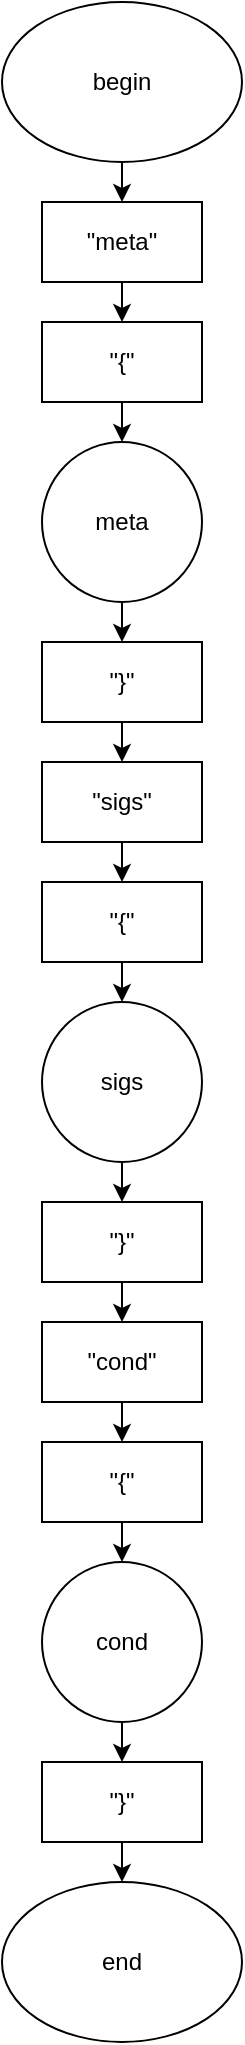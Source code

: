 <mxfile version="13.7.3" type="device"><diagram id="icege34jf1zQ6EvljC3Y" name="Страница 1"><mxGraphModel dx="1185" dy="685" grid="1" gridSize="10" guides="1" tooltips="1" connect="1" arrows="1" fold="1" page="1" pageScale="1" pageWidth="827" pageHeight="1169" math="0" shadow="0"><root><mxCell id="0"/><mxCell id="1" parent="0"/><mxCell id="cyXj8lNAo7ZEp0eibhiN-16" style="edgeStyle=orthogonalEdgeStyle;rounded=0;orthogonalLoop=1;jettySize=auto;html=1;exitX=0.5;exitY=1;exitDx=0;exitDy=0;entryX=0.5;entryY=0;entryDx=0;entryDy=0;" edge="1" parent="1" source="cyXj8lNAo7ZEp0eibhiN-1" target="cyXj8lNAo7ZEp0eibhiN-2"><mxGeometry relative="1" as="geometry"/></mxCell><mxCell id="cyXj8lNAo7ZEp0eibhiN-1" value="begin" style="ellipse;whiteSpace=wrap;html=1;" vertex="1" parent="1"><mxGeometry x="354" y="40" width="120" height="80" as="geometry"/></mxCell><mxCell id="cyXj8lNAo7ZEp0eibhiN-17" style="edgeStyle=orthogonalEdgeStyle;rounded=0;orthogonalLoop=1;jettySize=auto;html=1;exitX=0.5;exitY=1;exitDx=0;exitDy=0;entryX=0.5;entryY=0;entryDx=0;entryDy=0;" edge="1" parent="1" source="cyXj8lNAo7ZEp0eibhiN-2" target="cyXj8lNAo7ZEp0eibhiN-3"><mxGeometry relative="1" as="geometry"/></mxCell><mxCell id="cyXj8lNAo7ZEp0eibhiN-2" value="&quot;meta&quot;" style="rounded=0;whiteSpace=wrap;html=1;" vertex="1" parent="1"><mxGeometry x="374" y="140" width="80" height="40" as="geometry"/></mxCell><mxCell id="cyXj8lNAo7ZEp0eibhiN-18" style="edgeStyle=orthogonalEdgeStyle;rounded=0;orthogonalLoop=1;jettySize=auto;html=1;exitX=0.5;exitY=1;exitDx=0;exitDy=0;entryX=0.5;entryY=0;entryDx=0;entryDy=0;" edge="1" parent="1" source="cyXj8lNAo7ZEp0eibhiN-3" target="cyXj8lNAo7ZEp0eibhiN-4"><mxGeometry relative="1" as="geometry"/></mxCell><mxCell id="cyXj8lNAo7ZEp0eibhiN-3" value="&quot;{&quot;" style="rounded=0;whiteSpace=wrap;html=1;" vertex="1" parent="1"><mxGeometry x="374" y="200" width="80" height="40" as="geometry"/></mxCell><mxCell id="cyXj8lNAo7ZEp0eibhiN-19" style="edgeStyle=orthogonalEdgeStyle;rounded=0;orthogonalLoop=1;jettySize=auto;html=1;exitX=0.5;exitY=1;exitDx=0;exitDy=0;entryX=0.5;entryY=0;entryDx=0;entryDy=0;" edge="1" parent="1" source="cyXj8lNAo7ZEp0eibhiN-4" target="cyXj8lNAo7ZEp0eibhiN-5"><mxGeometry relative="1" as="geometry"/></mxCell><mxCell id="cyXj8lNAo7ZEp0eibhiN-4" value="meta" style="ellipse;whiteSpace=wrap;html=1;aspect=fixed;" vertex="1" parent="1"><mxGeometry x="374" y="260" width="80" height="80" as="geometry"/></mxCell><mxCell id="cyXj8lNAo7ZEp0eibhiN-20" style="edgeStyle=orthogonalEdgeStyle;rounded=0;orthogonalLoop=1;jettySize=auto;html=1;exitX=0.5;exitY=1;exitDx=0;exitDy=0;entryX=0.5;entryY=0;entryDx=0;entryDy=0;" edge="1" parent="1" source="cyXj8lNAo7ZEp0eibhiN-5" target="cyXj8lNAo7ZEp0eibhiN-6"><mxGeometry relative="1" as="geometry"/></mxCell><mxCell id="cyXj8lNAo7ZEp0eibhiN-5" value="&quot;}&quot;" style="rounded=0;whiteSpace=wrap;html=1;" vertex="1" parent="1"><mxGeometry x="374" y="360" width="80" height="40" as="geometry"/></mxCell><mxCell id="cyXj8lNAo7ZEp0eibhiN-21" style="edgeStyle=orthogonalEdgeStyle;rounded=0;orthogonalLoop=1;jettySize=auto;html=1;exitX=0.5;exitY=1;exitDx=0;exitDy=0;entryX=0.5;entryY=0;entryDx=0;entryDy=0;" edge="1" parent="1" source="cyXj8lNAo7ZEp0eibhiN-6" target="cyXj8lNAo7ZEp0eibhiN-8"><mxGeometry relative="1" as="geometry"/></mxCell><mxCell id="cyXj8lNAo7ZEp0eibhiN-6" value="&quot;sigs&quot;" style="rounded=0;whiteSpace=wrap;html=1;" vertex="1" parent="1"><mxGeometry x="374" y="420" width="80" height="40" as="geometry"/></mxCell><mxCell id="cyXj8lNAo7ZEp0eibhiN-22" style="edgeStyle=orthogonalEdgeStyle;rounded=0;orthogonalLoop=1;jettySize=auto;html=1;exitX=0.5;exitY=1;exitDx=0;exitDy=0;entryX=0.5;entryY=0;entryDx=0;entryDy=0;" edge="1" parent="1" source="cyXj8lNAo7ZEp0eibhiN-8" target="cyXj8lNAo7ZEp0eibhiN-9"><mxGeometry relative="1" as="geometry"/></mxCell><mxCell id="cyXj8lNAo7ZEp0eibhiN-8" value="&quot;{&quot;" style="rounded=0;whiteSpace=wrap;html=1;" vertex="1" parent="1"><mxGeometry x="374" y="480" width="80" height="40" as="geometry"/></mxCell><mxCell id="cyXj8lNAo7ZEp0eibhiN-23" style="edgeStyle=orthogonalEdgeStyle;rounded=0;orthogonalLoop=1;jettySize=auto;html=1;exitX=0.5;exitY=1;exitDx=0;exitDy=0;entryX=0.5;entryY=0;entryDx=0;entryDy=0;" edge="1" parent="1" source="cyXj8lNAo7ZEp0eibhiN-9" target="cyXj8lNAo7ZEp0eibhiN-10"><mxGeometry relative="1" as="geometry"/></mxCell><mxCell id="cyXj8lNAo7ZEp0eibhiN-9" value="sigs" style="ellipse;whiteSpace=wrap;html=1;aspect=fixed;" vertex="1" parent="1"><mxGeometry x="374" y="540" width="80" height="80" as="geometry"/></mxCell><mxCell id="cyXj8lNAo7ZEp0eibhiN-24" style="edgeStyle=orthogonalEdgeStyle;rounded=0;orthogonalLoop=1;jettySize=auto;html=1;exitX=0.5;exitY=1;exitDx=0;exitDy=0;entryX=0.5;entryY=0;entryDx=0;entryDy=0;" edge="1" parent="1" source="cyXj8lNAo7ZEp0eibhiN-10" target="cyXj8lNAo7ZEp0eibhiN-11"><mxGeometry relative="1" as="geometry"/></mxCell><mxCell id="cyXj8lNAo7ZEp0eibhiN-10" value="&quot;}&quot;" style="rounded=0;whiteSpace=wrap;html=1;" vertex="1" parent="1"><mxGeometry x="374" y="640" width="80" height="40" as="geometry"/></mxCell><mxCell id="cyXj8lNAo7ZEp0eibhiN-25" style="edgeStyle=orthogonalEdgeStyle;rounded=0;orthogonalLoop=1;jettySize=auto;html=1;exitX=0.5;exitY=1;exitDx=0;exitDy=0;entryX=0.5;entryY=0;entryDx=0;entryDy=0;" edge="1" parent="1" source="cyXj8lNAo7ZEp0eibhiN-11" target="cyXj8lNAo7ZEp0eibhiN-12"><mxGeometry relative="1" as="geometry"/></mxCell><mxCell id="cyXj8lNAo7ZEp0eibhiN-11" value="&quot;cond&quot;" style="rounded=0;whiteSpace=wrap;html=1;" vertex="1" parent="1"><mxGeometry x="374" y="700" width="80" height="40" as="geometry"/></mxCell><mxCell id="cyXj8lNAo7ZEp0eibhiN-26" style="edgeStyle=orthogonalEdgeStyle;rounded=0;orthogonalLoop=1;jettySize=auto;html=1;exitX=0.5;exitY=1;exitDx=0;exitDy=0;entryX=0.5;entryY=0;entryDx=0;entryDy=0;" edge="1" parent="1" source="cyXj8lNAo7ZEp0eibhiN-12" target="cyXj8lNAo7ZEp0eibhiN-13"><mxGeometry relative="1" as="geometry"/></mxCell><mxCell id="cyXj8lNAo7ZEp0eibhiN-12" value="&quot;{&quot;" style="rounded=0;whiteSpace=wrap;html=1;" vertex="1" parent="1"><mxGeometry x="374" y="760" width="80" height="40" as="geometry"/></mxCell><mxCell id="cyXj8lNAo7ZEp0eibhiN-27" style="edgeStyle=orthogonalEdgeStyle;rounded=0;orthogonalLoop=1;jettySize=auto;html=1;exitX=0.5;exitY=1;exitDx=0;exitDy=0;entryX=0.5;entryY=0;entryDx=0;entryDy=0;" edge="1" parent="1" source="cyXj8lNAo7ZEp0eibhiN-13" target="cyXj8lNAo7ZEp0eibhiN-14"><mxGeometry relative="1" as="geometry"/></mxCell><mxCell id="cyXj8lNAo7ZEp0eibhiN-13" value="cond" style="ellipse;whiteSpace=wrap;html=1;aspect=fixed;" vertex="1" parent="1"><mxGeometry x="374" y="820" width="80" height="80" as="geometry"/></mxCell><mxCell id="cyXj8lNAo7ZEp0eibhiN-28" style="edgeStyle=orthogonalEdgeStyle;rounded=0;orthogonalLoop=1;jettySize=auto;html=1;exitX=0.5;exitY=1;exitDx=0;exitDy=0;entryX=0.5;entryY=0;entryDx=0;entryDy=0;" edge="1" parent="1" source="cyXj8lNAo7ZEp0eibhiN-14" target="cyXj8lNAo7ZEp0eibhiN-15"><mxGeometry relative="1" as="geometry"/></mxCell><mxCell id="cyXj8lNAo7ZEp0eibhiN-14" value="&quot;}&quot;" style="rounded=0;whiteSpace=wrap;html=1;" vertex="1" parent="1"><mxGeometry x="374" y="920" width="80" height="40" as="geometry"/></mxCell><mxCell id="cyXj8lNAo7ZEp0eibhiN-15" value="end" style="ellipse;whiteSpace=wrap;html=1;" vertex="1" parent="1"><mxGeometry x="354" y="980" width="120" height="80" as="geometry"/></mxCell></root></mxGraphModel></diagram></mxfile>